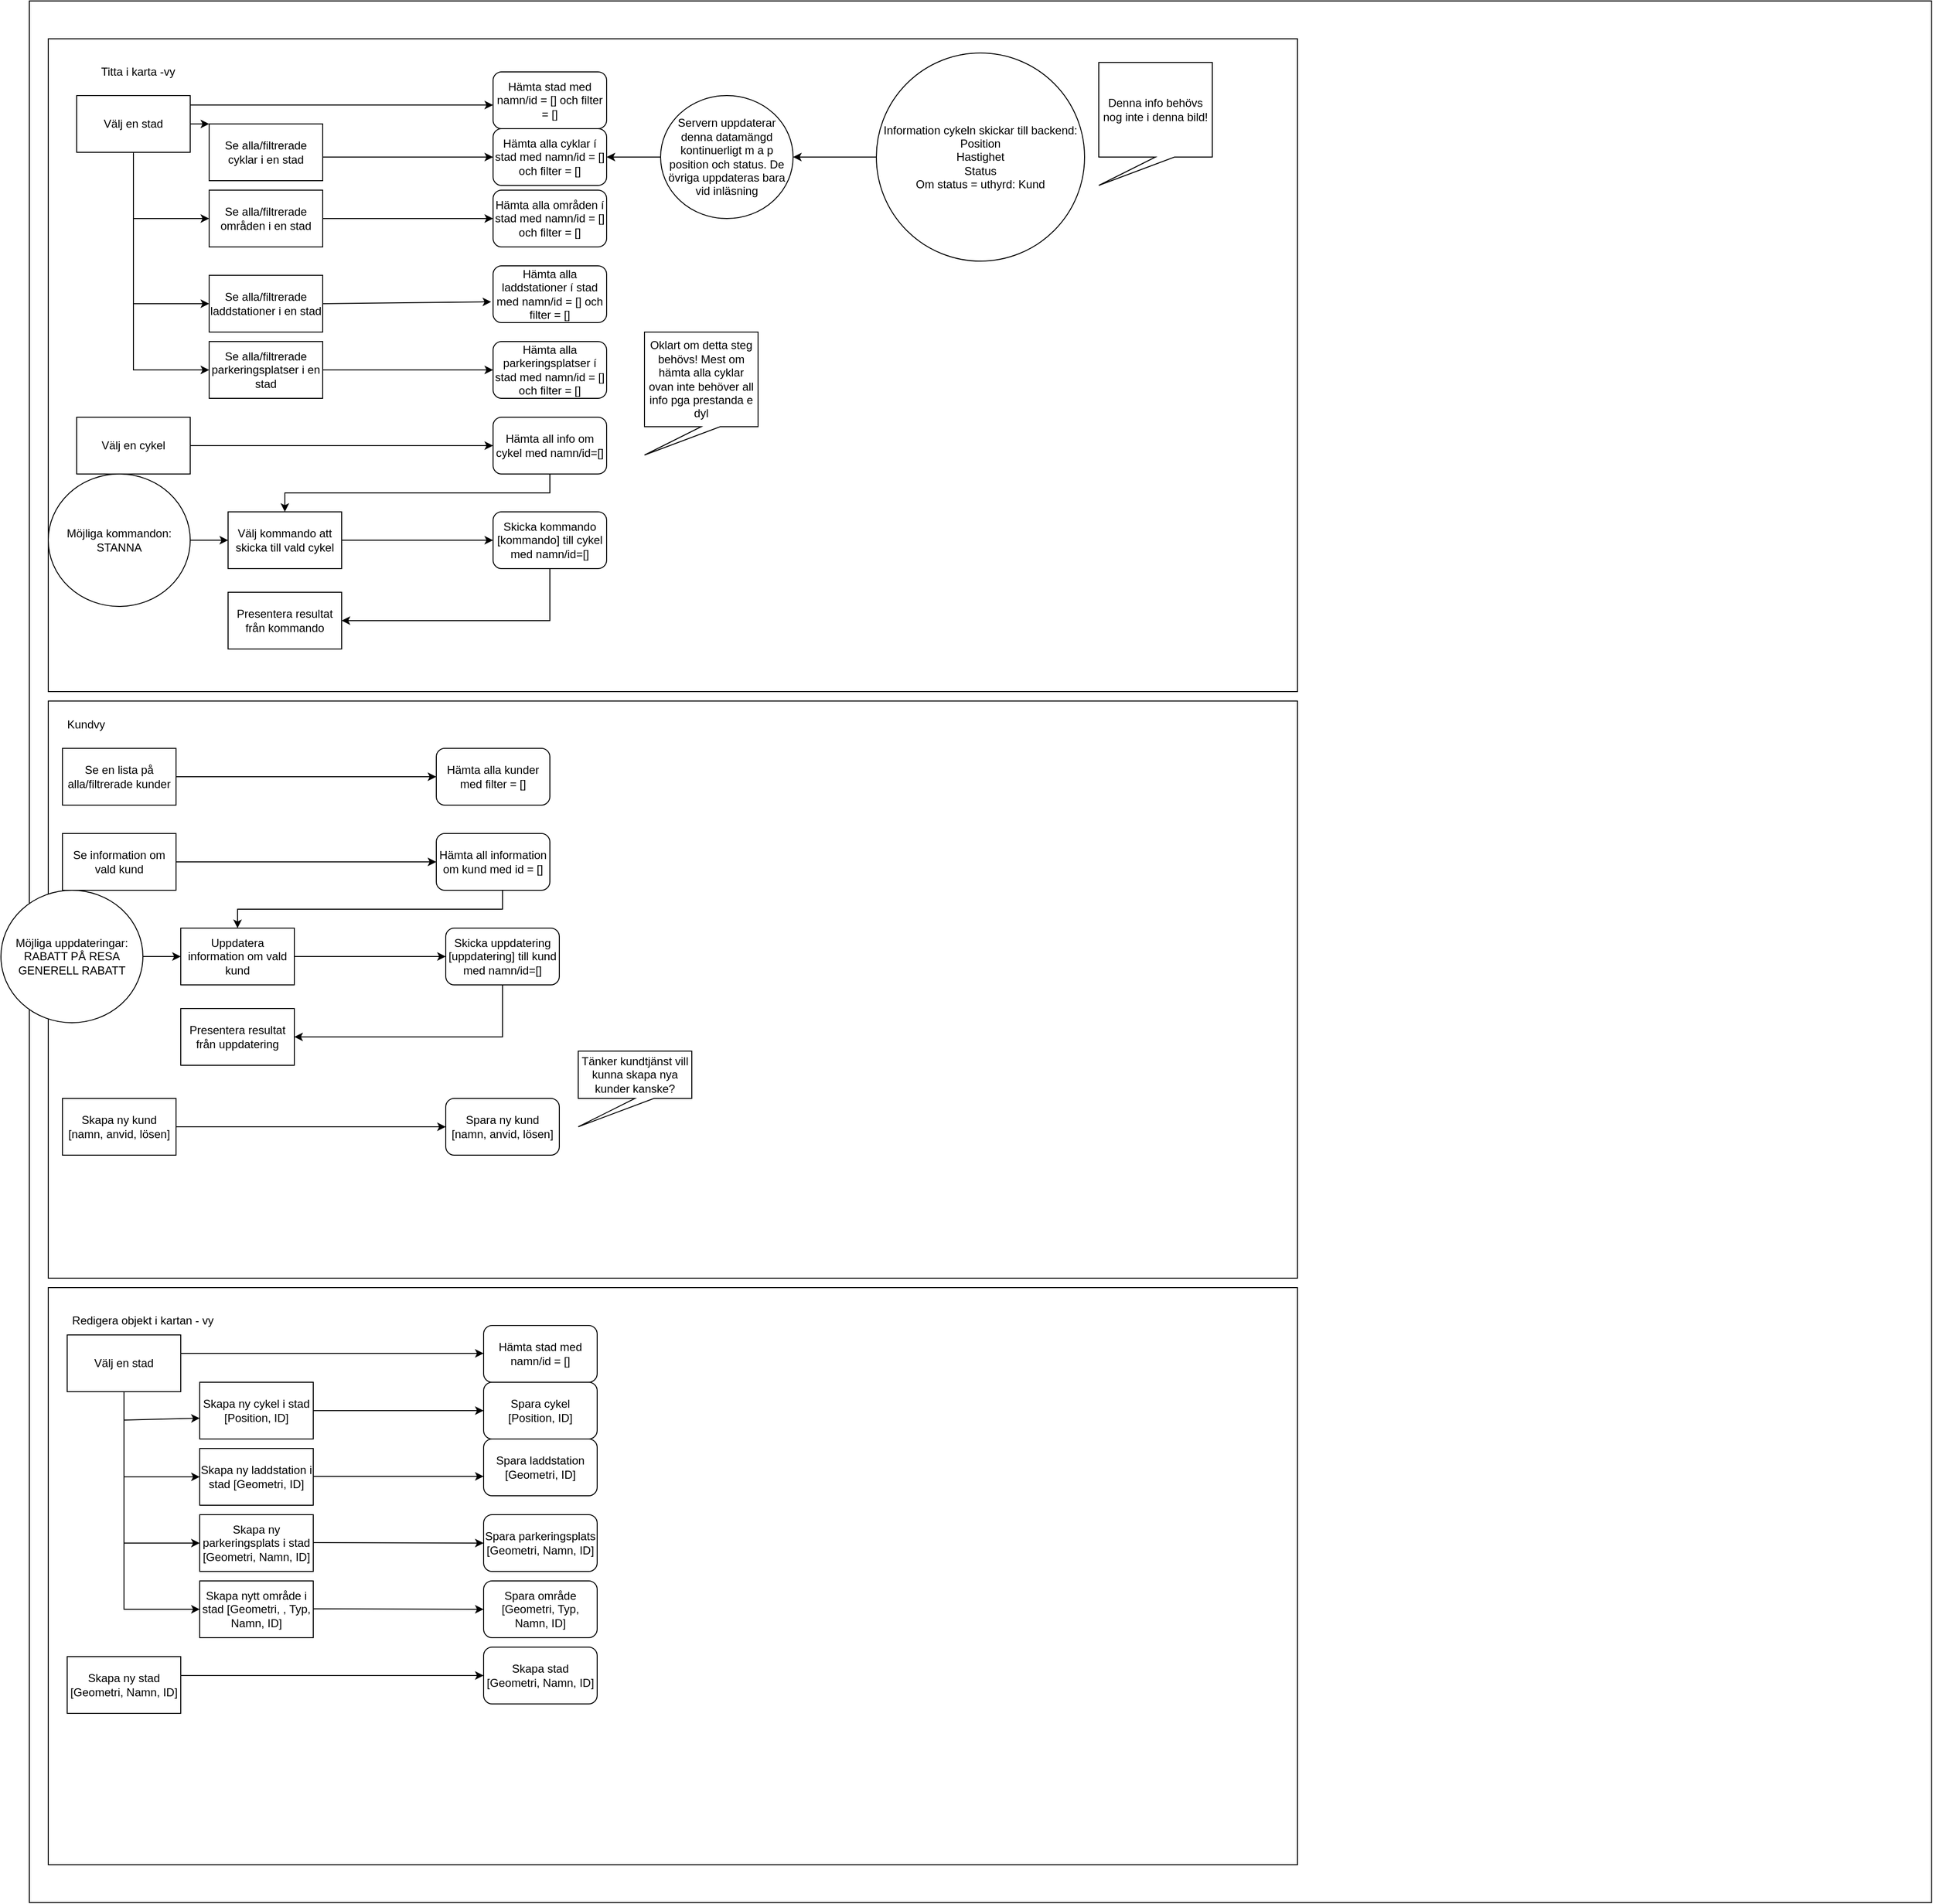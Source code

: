 <mxfile version="20.5.1" type="device"><diagram id="C5RBs43oDa-KdzZeNtuy" name="Page-1"><mxGraphModel dx="2249" dy="1948" grid="1" gridSize="10" guides="1" tooltips="1" connect="1" arrows="1" fold="1" page="1" pageScale="1" pageWidth="827" pageHeight="1169" math="0" shadow="0"><root><mxCell id="WIyWlLk6GJQsqaUBKTNV-0"/><mxCell id="WIyWlLk6GJQsqaUBKTNV-1" parent="WIyWlLk6GJQsqaUBKTNV-0"/><mxCell id="2CMYHc9eaqo3txcD2SGa-0" value="" style="whiteSpace=wrap;html=1;aspect=fixed;" vertex="1" parent="WIyWlLk6GJQsqaUBKTNV-1"><mxGeometry x="20" y="-100" width="2010" height="2010" as="geometry"/></mxCell><mxCell id="2CMYHc9eaqo3txcD2SGa-36" value="" style="rounded=0;whiteSpace=wrap;html=1;" vertex="1" parent="WIyWlLk6GJQsqaUBKTNV-1"><mxGeometry x="40" y="-60" width="1320" height="690" as="geometry"/></mxCell><mxCell id="2CMYHc9eaqo3txcD2SGa-1" value="Titta i karta -vy" style="text;html=1;strokeColor=none;fillColor=none;align=center;verticalAlign=middle;whiteSpace=wrap;rounded=0;" vertex="1" parent="WIyWlLk6GJQsqaUBKTNV-1"><mxGeometry x="40" y="-40" width="190" height="30" as="geometry"/></mxCell><mxCell id="2CMYHc9eaqo3txcD2SGa-2" value="Välj en stad" style="rounded=0;whiteSpace=wrap;html=1;" vertex="1" parent="WIyWlLk6GJQsqaUBKTNV-1"><mxGeometry x="70" width="120" height="60" as="geometry"/></mxCell><mxCell id="2CMYHc9eaqo3txcD2SGa-3" value="Se alla/filtrerade cyklar i en stad" style="rounded=0;whiteSpace=wrap;html=1;" vertex="1" parent="WIyWlLk6GJQsqaUBKTNV-1"><mxGeometry x="210" y="30" width="120" height="60" as="geometry"/></mxCell><mxCell id="2CMYHc9eaqo3txcD2SGa-4" value="" style="endArrow=classic;html=1;rounded=0;exitX=1;exitY=0.5;exitDx=0;exitDy=0;entryX=0;entryY=0;entryDx=0;entryDy=0;" edge="1" parent="WIyWlLk6GJQsqaUBKTNV-1" source="2CMYHc9eaqo3txcD2SGa-2" target="2CMYHc9eaqo3txcD2SGa-3"><mxGeometry width="50" height="50" relative="1" as="geometry"><mxPoint x="160" y="170" as="sourcePoint"/><mxPoint x="210" y="120" as="targetPoint"/></mxGeometry></mxCell><mxCell id="2CMYHc9eaqo3txcD2SGa-5" value="" style="endArrow=classic;html=1;rounded=0;" edge="1" parent="WIyWlLk6GJQsqaUBKTNV-1"><mxGeometry width="50" height="50" relative="1" as="geometry"><mxPoint x="190" y="10" as="sourcePoint"/><mxPoint x="510" y="10" as="targetPoint"/></mxGeometry></mxCell><mxCell id="2CMYHc9eaqo3txcD2SGa-6" value="Hämta stad med namn/id = [] och filter = []" style="rounded=1;whiteSpace=wrap;html=1;" vertex="1" parent="WIyWlLk6GJQsqaUBKTNV-1"><mxGeometry x="510" y="-25" width="120" height="60" as="geometry"/></mxCell><mxCell id="2CMYHc9eaqo3txcD2SGa-7" value="Hämta alla cyklar í stad med namn/id = [] och filter = []" style="rounded=1;whiteSpace=wrap;html=1;" vertex="1" parent="WIyWlLk6GJQsqaUBKTNV-1"><mxGeometry x="510" y="35" width="120" height="60" as="geometry"/></mxCell><mxCell id="2CMYHc9eaqo3txcD2SGa-8" value="" style="endArrow=classic;html=1;rounded=0;entryX=0;entryY=0.5;entryDx=0;entryDy=0;" edge="1" parent="WIyWlLk6GJQsqaUBKTNV-1" target="2CMYHc9eaqo3txcD2SGa-7"><mxGeometry width="50" height="50" relative="1" as="geometry"><mxPoint x="330" y="65" as="sourcePoint"/><mxPoint x="440" y="360" as="targetPoint"/></mxGeometry></mxCell><mxCell id="2CMYHc9eaqo3txcD2SGa-9" value="Se alla/filtrerade laddstationer i en stad" style="rounded=0;whiteSpace=wrap;html=1;" vertex="1" parent="WIyWlLk6GJQsqaUBKTNV-1"><mxGeometry x="210" y="190" width="120" height="60" as="geometry"/></mxCell><mxCell id="2CMYHc9eaqo3txcD2SGa-10" value="" style="endArrow=classic;html=1;rounded=0;exitX=0.5;exitY=1;exitDx=0;exitDy=0;entryX=0;entryY=0.5;entryDx=0;entryDy=0;" edge="1" parent="WIyWlLk6GJQsqaUBKTNV-1" source="2CMYHc9eaqo3txcD2SGa-2" target="2CMYHc9eaqo3txcD2SGa-9"><mxGeometry width="50" height="50" relative="1" as="geometry"><mxPoint x="390" y="410" as="sourcePoint"/><mxPoint x="440" y="360" as="targetPoint"/><Array as="points"><mxPoint x="130" y="220"/></Array></mxGeometry></mxCell><mxCell id="2CMYHc9eaqo3txcD2SGa-11" value="Hämta alla laddstationer í stad med namn/id = [] och filter = []" style="rounded=1;whiteSpace=wrap;html=1;" vertex="1" parent="WIyWlLk6GJQsqaUBKTNV-1"><mxGeometry x="510" y="180" width="120" height="60" as="geometry"/></mxCell><mxCell id="2CMYHc9eaqo3txcD2SGa-12" value="" style="endArrow=classic;html=1;rounded=0;exitX=1;exitY=0.5;exitDx=0;exitDy=0;entryX=-0.017;entryY=0.633;entryDx=0;entryDy=0;entryPerimeter=0;" edge="1" parent="WIyWlLk6GJQsqaUBKTNV-1" source="2CMYHc9eaqo3txcD2SGa-9" target="2CMYHc9eaqo3txcD2SGa-11"><mxGeometry width="50" height="50" relative="1" as="geometry"><mxPoint x="390" y="410" as="sourcePoint"/><mxPoint x="440" y="360" as="targetPoint"/></mxGeometry></mxCell><mxCell id="2CMYHc9eaqo3txcD2SGa-13" value="Se alla/filtrerade parkeringsplatser i en stad" style="rounded=0;whiteSpace=wrap;html=1;" vertex="1" parent="WIyWlLk6GJQsqaUBKTNV-1"><mxGeometry x="210" y="260" width="120" height="60" as="geometry"/></mxCell><mxCell id="2CMYHc9eaqo3txcD2SGa-14" value="" style="endArrow=classic;html=1;rounded=0;entryX=0;entryY=0.5;entryDx=0;entryDy=0;" edge="1" parent="WIyWlLk6GJQsqaUBKTNV-1" target="2CMYHc9eaqo3txcD2SGa-13"><mxGeometry width="50" height="50" relative="1" as="geometry"><mxPoint x="130" y="220" as="sourcePoint"/><mxPoint x="440" y="350" as="targetPoint"/><Array as="points"><mxPoint x="130" y="290"/></Array></mxGeometry></mxCell><mxCell id="2CMYHc9eaqo3txcD2SGa-15" value="Hämta alla parkeringsplatser í stad med namn/id = [] och filter = []" style="rounded=1;whiteSpace=wrap;html=1;" vertex="1" parent="WIyWlLk6GJQsqaUBKTNV-1"><mxGeometry x="510" y="260" width="120" height="60" as="geometry"/></mxCell><mxCell id="2CMYHc9eaqo3txcD2SGa-16" value="" style="endArrow=classic;html=1;rounded=0;exitX=1;exitY=0.5;exitDx=0;exitDy=0;entryX=0;entryY=0.5;entryDx=0;entryDy=0;" edge="1" parent="WIyWlLk6GJQsqaUBKTNV-1" source="2CMYHc9eaqo3txcD2SGa-13" target="2CMYHc9eaqo3txcD2SGa-15"><mxGeometry width="50" height="50" relative="1" as="geometry"><mxPoint x="390" y="400" as="sourcePoint"/><mxPoint x="440" y="350" as="targetPoint"/></mxGeometry></mxCell><mxCell id="2CMYHc9eaqo3txcD2SGa-17" value="Välj en cykel" style="rounded=0;whiteSpace=wrap;html=1;" vertex="1" parent="WIyWlLk6GJQsqaUBKTNV-1"><mxGeometry x="70" y="340" width="120" height="60" as="geometry"/></mxCell><mxCell id="2CMYHc9eaqo3txcD2SGa-20" value="Hämta all info om cykel med namn/id=[]" style="rounded=1;whiteSpace=wrap;html=1;" vertex="1" parent="WIyWlLk6GJQsqaUBKTNV-1"><mxGeometry x="510" y="340" width="120" height="60" as="geometry"/></mxCell><mxCell id="2CMYHc9eaqo3txcD2SGa-21" value="" style="endArrow=classic;html=1;rounded=0;exitX=1;exitY=0.5;exitDx=0;exitDy=0;entryX=0;entryY=0.5;entryDx=0;entryDy=0;" edge="1" parent="WIyWlLk6GJQsqaUBKTNV-1" source="2CMYHc9eaqo3txcD2SGa-17" target="2CMYHc9eaqo3txcD2SGa-20"><mxGeometry width="50" height="50" relative="1" as="geometry"><mxPoint x="390" y="520" as="sourcePoint"/><mxPoint x="440" y="470" as="targetPoint"/></mxGeometry></mxCell><mxCell id="2CMYHc9eaqo3txcD2SGa-22" value="Välj kommando att skicka till vald cykel" style="rounded=0;whiteSpace=wrap;html=1;" vertex="1" parent="WIyWlLk6GJQsqaUBKTNV-1"><mxGeometry x="230" y="440" width="120" height="60" as="geometry"/></mxCell><mxCell id="2CMYHc9eaqo3txcD2SGa-23" value="" style="endArrow=classic;html=1;rounded=0;exitX=0.5;exitY=1;exitDx=0;exitDy=0;entryX=0.5;entryY=0;entryDx=0;entryDy=0;" edge="1" parent="WIyWlLk6GJQsqaUBKTNV-1" source="2CMYHc9eaqo3txcD2SGa-20" target="2CMYHc9eaqo3txcD2SGa-22"><mxGeometry width="50" height="50" relative="1" as="geometry"><mxPoint x="390" y="510" as="sourcePoint"/><mxPoint x="440" y="460" as="targetPoint"/><Array as="points"><mxPoint x="570" y="420"/><mxPoint x="290" y="420"/></Array></mxGeometry></mxCell><mxCell id="2CMYHc9eaqo3txcD2SGa-24" value="Oklart om detta steg behövs! Mest om hämta alla cyklar ovan inte behöver all info pga prestanda e dyl" style="shape=callout;whiteSpace=wrap;html=1;perimeter=calloutPerimeter;position2=0;" vertex="1" parent="WIyWlLk6GJQsqaUBKTNV-1"><mxGeometry x="670" y="250" width="120" height="130" as="geometry"/></mxCell><mxCell id="2CMYHc9eaqo3txcD2SGa-25" value="Skicka kommando [kommando] till cykel med namn/id=[]" style="rounded=1;whiteSpace=wrap;html=1;" vertex="1" parent="WIyWlLk6GJQsqaUBKTNV-1"><mxGeometry x="510" y="440" width="120" height="60" as="geometry"/></mxCell><mxCell id="2CMYHc9eaqo3txcD2SGa-26" value="" style="endArrow=classic;html=1;rounded=0;exitX=1;exitY=0.5;exitDx=0;exitDy=0;entryX=0;entryY=0.5;entryDx=0;entryDy=0;" edge="1" parent="WIyWlLk6GJQsqaUBKTNV-1" source="2CMYHc9eaqo3txcD2SGa-22" target="2CMYHc9eaqo3txcD2SGa-25"><mxGeometry width="50" height="50" relative="1" as="geometry"><mxPoint x="390" y="480" as="sourcePoint"/><mxPoint x="440" y="430" as="targetPoint"/></mxGeometry></mxCell><mxCell id="2CMYHc9eaqo3txcD2SGa-27" value="Presentera resultat från kommando" style="rounded=0;whiteSpace=wrap;html=1;" vertex="1" parent="WIyWlLk6GJQsqaUBKTNV-1"><mxGeometry x="230" y="525" width="120" height="60" as="geometry"/></mxCell><mxCell id="2CMYHc9eaqo3txcD2SGa-28" value="" style="endArrow=classic;html=1;rounded=0;exitX=0.5;exitY=1;exitDx=0;exitDy=0;entryX=1;entryY=0.5;entryDx=0;entryDy=0;" edge="1" parent="WIyWlLk6GJQsqaUBKTNV-1" source="2CMYHc9eaqo3txcD2SGa-25" target="2CMYHc9eaqo3txcD2SGa-27"><mxGeometry width="50" height="50" relative="1" as="geometry"><mxPoint x="390" y="460" as="sourcePoint"/><mxPoint x="440" y="410" as="targetPoint"/><Array as="points"><mxPoint x="570" y="555"/></Array></mxGeometry></mxCell><mxCell id="2CMYHc9eaqo3txcD2SGa-29" value="Servern uppdaterar denna datamängd kontinuerligt m a p position och status. De övriga uppdateras bara vid inläsning" style="ellipse;whiteSpace=wrap;html=1;" vertex="1" parent="WIyWlLk6GJQsqaUBKTNV-1"><mxGeometry x="687" width="140" height="130" as="geometry"/></mxCell><mxCell id="2CMYHc9eaqo3txcD2SGa-30" value="" style="endArrow=classic;html=1;rounded=0;exitX=0;exitY=0.5;exitDx=0;exitDy=0;entryX=1;entryY=0.5;entryDx=0;entryDy=0;" edge="1" parent="WIyWlLk6GJQsqaUBKTNV-1" source="2CMYHc9eaqo3txcD2SGa-29" target="2CMYHc9eaqo3txcD2SGa-7"><mxGeometry width="50" height="50" relative="1" as="geometry"><mxPoint x="390" y="430" as="sourcePoint"/><mxPoint x="440" y="380" as="targetPoint"/></mxGeometry></mxCell><mxCell id="2CMYHc9eaqo3txcD2SGa-52" value="" style="edgeStyle=orthogonalEdgeStyle;rounded=0;orthogonalLoop=1;jettySize=auto;html=1;" edge="1" parent="WIyWlLk6GJQsqaUBKTNV-1" source="2CMYHc9eaqo3txcD2SGa-31"><mxGeometry relative="1" as="geometry"><mxPoint x="230" y="470" as="targetPoint"/></mxGeometry></mxCell><mxCell id="2CMYHc9eaqo3txcD2SGa-31" value="Möjliga kommandon:&lt;br&gt;STANNA" style="ellipse;whiteSpace=wrap;html=1;" vertex="1" parent="WIyWlLk6GJQsqaUBKTNV-1"><mxGeometry x="40" y="400" width="150" height="140" as="geometry"/></mxCell><mxCell id="2CMYHc9eaqo3txcD2SGa-33" value="Information cykeln skickar till backend:&lt;br&gt;Position&lt;br&gt;Hastighet&lt;br&gt;Status&lt;br&gt;Om status = uthyrd: Kund" style="ellipse;whiteSpace=wrap;html=1;" vertex="1" parent="WIyWlLk6GJQsqaUBKTNV-1"><mxGeometry x="915" y="-45" width="220" height="220" as="geometry"/></mxCell><mxCell id="2CMYHc9eaqo3txcD2SGa-34" value="" style="endArrow=classic;html=1;rounded=0;exitX=0;exitY=0.5;exitDx=0;exitDy=0;entryX=1;entryY=0.5;entryDx=0;entryDy=0;" edge="1" parent="WIyWlLk6GJQsqaUBKTNV-1" source="2CMYHc9eaqo3txcD2SGa-33" target="2CMYHc9eaqo3txcD2SGa-29"><mxGeometry width="50" height="50" relative="1" as="geometry"><mxPoint x="460" y="380" as="sourcePoint"/><mxPoint x="510" y="330" as="targetPoint"/></mxGeometry></mxCell><mxCell id="2CMYHc9eaqo3txcD2SGa-35" value="Denna info behövs nog inte i denna bild!" style="shape=callout;whiteSpace=wrap;html=1;perimeter=calloutPerimeter;position2=0;" vertex="1" parent="WIyWlLk6GJQsqaUBKTNV-1"><mxGeometry x="1150" y="-35" width="120" height="130" as="geometry"/></mxCell><mxCell id="2CMYHc9eaqo3txcD2SGa-37" value="" style="rounded=0;whiteSpace=wrap;html=1;" vertex="1" parent="WIyWlLk6GJQsqaUBKTNV-1"><mxGeometry x="40" y="640" width="1320" height="610" as="geometry"/></mxCell><mxCell id="2CMYHc9eaqo3txcD2SGa-38" value="Kundvy" style="text;html=1;strokeColor=none;fillColor=none;align=center;verticalAlign=middle;whiteSpace=wrap;rounded=0;" vertex="1" parent="WIyWlLk6GJQsqaUBKTNV-1"><mxGeometry x="50" y="650" width="60" height="30" as="geometry"/></mxCell><mxCell id="2CMYHc9eaqo3txcD2SGa-39" value="Se en lista på alla/filtrerade kunder" style="rounded=0;whiteSpace=wrap;html=1;" vertex="1" parent="WIyWlLk6GJQsqaUBKTNV-1"><mxGeometry x="55" y="690" width="120" height="60" as="geometry"/></mxCell><mxCell id="2CMYHc9eaqo3txcD2SGa-40" value="Hämta alla kunder med filter = []" style="rounded=1;whiteSpace=wrap;html=1;" vertex="1" parent="WIyWlLk6GJQsqaUBKTNV-1"><mxGeometry x="450" y="690" width="120" height="60" as="geometry"/></mxCell><mxCell id="2CMYHc9eaqo3txcD2SGa-41" value="" style="endArrow=classic;html=1;rounded=0;exitX=1;exitY=0.5;exitDx=0;exitDy=0;entryX=0;entryY=0.5;entryDx=0;entryDy=0;" edge="1" parent="WIyWlLk6GJQsqaUBKTNV-1" source="2CMYHc9eaqo3txcD2SGa-39" target="2CMYHc9eaqo3txcD2SGa-40"><mxGeometry width="50" height="50" relative="1" as="geometry"><mxPoint x="620" y="520" as="sourcePoint"/><mxPoint x="670" y="470" as="targetPoint"/></mxGeometry></mxCell><mxCell id="2CMYHc9eaqo3txcD2SGa-42" value="Se information om vald kund" style="rounded=0;whiteSpace=wrap;html=1;" vertex="1" parent="WIyWlLk6GJQsqaUBKTNV-1"><mxGeometry x="55" y="780" width="120" height="60" as="geometry"/></mxCell><mxCell id="2CMYHc9eaqo3txcD2SGa-43" value="Hämta all information om kund med id = []" style="rounded=1;whiteSpace=wrap;html=1;" vertex="1" parent="WIyWlLk6GJQsqaUBKTNV-1"><mxGeometry x="450" y="780" width="120" height="60" as="geometry"/></mxCell><mxCell id="2CMYHc9eaqo3txcD2SGa-44" value="" style="endArrow=classic;html=1;rounded=0;exitX=1;exitY=0.5;exitDx=0;exitDy=0;entryX=0;entryY=0.5;entryDx=0;entryDy=0;" edge="1" parent="WIyWlLk6GJQsqaUBKTNV-1" source="2CMYHc9eaqo3txcD2SGa-42" target="2CMYHc9eaqo3txcD2SGa-43"><mxGeometry width="50" height="50" relative="1" as="geometry"><mxPoint x="620" y="610" as="sourcePoint"/><mxPoint x="670" y="560" as="targetPoint"/></mxGeometry></mxCell><mxCell id="2CMYHc9eaqo3txcD2SGa-45" value="Uppdatera information om vald kund" style="rounded=0;whiteSpace=wrap;html=1;" vertex="1" parent="WIyWlLk6GJQsqaUBKTNV-1"><mxGeometry x="180" y="880" width="120" height="60" as="geometry"/></mxCell><mxCell id="2CMYHc9eaqo3txcD2SGa-46" value="" style="endArrow=classic;html=1;rounded=0;exitX=0.5;exitY=1;exitDx=0;exitDy=0;entryX=0.5;entryY=0;entryDx=0;entryDy=0;" edge="1" parent="WIyWlLk6GJQsqaUBKTNV-1" target="2CMYHc9eaqo3txcD2SGa-45"><mxGeometry width="50" height="50" relative="1" as="geometry"><mxPoint x="520" y="840" as="sourcePoint"/><mxPoint x="390" y="900" as="targetPoint"/><Array as="points"><mxPoint x="520" y="860"/><mxPoint x="240" y="860"/></Array></mxGeometry></mxCell><mxCell id="2CMYHc9eaqo3txcD2SGa-47" value="Skicka uppdatering [uppdatering] till kund med namn/id=[]" style="rounded=1;whiteSpace=wrap;html=1;" vertex="1" parent="WIyWlLk6GJQsqaUBKTNV-1"><mxGeometry x="460" y="880" width="120" height="60" as="geometry"/></mxCell><mxCell id="2CMYHc9eaqo3txcD2SGa-48" value="" style="endArrow=classic;html=1;rounded=0;exitX=1;exitY=0.5;exitDx=0;exitDy=0;entryX=0;entryY=0.5;entryDx=0;entryDy=0;" edge="1" parent="WIyWlLk6GJQsqaUBKTNV-1" source="2CMYHc9eaqo3txcD2SGa-45" target="2CMYHc9eaqo3txcD2SGa-47"><mxGeometry width="50" height="50" relative="1" as="geometry"><mxPoint x="340" y="920" as="sourcePoint"/><mxPoint x="390" y="870" as="targetPoint"/></mxGeometry></mxCell><mxCell id="2CMYHc9eaqo3txcD2SGa-49" value="Presentera resultat från uppdatering" style="rounded=0;whiteSpace=wrap;html=1;" vertex="1" parent="WIyWlLk6GJQsqaUBKTNV-1"><mxGeometry x="180" y="965" width="120" height="60" as="geometry"/></mxCell><mxCell id="2CMYHc9eaqo3txcD2SGa-50" value="" style="endArrow=classic;html=1;rounded=0;exitX=0.5;exitY=1;exitDx=0;exitDy=0;entryX=1;entryY=0.5;entryDx=0;entryDy=0;" edge="1" parent="WIyWlLk6GJQsqaUBKTNV-1" source="2CMYHc9eaqo3txcD2SGa-47" target="2CMYHc9eaqo3txcD2SGa-49"><mxGeometry width="50" height="50" relative="1" as="geometry"><mxPoint x="340" y="900" as="sourcePoint"/><mxPoint x="390" y="850" as="targetPoint"/><Array as="points"><mxPoint x="520" y="995"/></Array></mxGeometry></mxCell><mxCell id="2CMYHc9eaqo3txcD2SGa-53" value="Möjliga uppdateringar:&lt;br&gt;RABATT PÅ RESA&lt;br&gt;GENERELL RABATT" style="ellipse;whiteSpace=wrap;html=1;" vertex="1" parent="WIyWlLk6GJQsqaUBKTNV-1"><mxGeometry x="-10" y="840" width="150" height="140" as="geometry"/></mxCell><mxCell id="2CMYHc9eaqo3txcD2SGa-54" value="" style="endArrow=classic;html=1;rounded=0;exitX=1;exitY=0.5;exitDx=0;exitDy=0;entryX=0;entryY=0.5;entryDx=0;entryDy=0;" edge="1" parent="WIyWlLk6GJQsqaUBKTNV-1" source="2CMYHc9eaqo3txcD2SGa-53"><mxGeometry width="50" height="50" relative="1" as="geometry"><mxPoint x="340" y="870" as="sourcePoint"/><mxPoint x="180" y="910" as="targetPoint"/></mxGeometry></mxCell><mxCell id="2CMYHc9eaqo3txcD2SGa-55" value="" style="rounded=0;whiteSpace=wrap;html=1;" vertex="1" parent="WIyWlLk6GJQsqaUBKTNV-1"><mxGeometry x="40" y="1260" width="1320" height="610" as="geometry"/></mxCell><mxCell id="2CMYHc9eaqo3txcD2SGa-56" value="Redigera objekt i kartan - vy" style="text;html=1;strokeColor=none;fillColor=none;align=center;verticalAlign=middle;whiteSpace=wrap;rounded=0;" vertex="1" parent="WIyWlLk6GJQsqaUBKTNV-1"><mxGeometry x="-10" y="1280" width="300" height="30" as="geometry"/></mxCell><mxCell id="2CMYHc9eaqo3txcD2SGa-66" value="Välj en stad" style="rounded=0;whiteSpace=wrap;html=1;" vertex="1" parent="WIyWlLk6GJQsqaUBKTNV-1"><mxGeometry x="60" y="1310" width="120" height="60" as="geometry"/></mxCell><mxCell id="2CMYHc9eaqo3txcD2SGa-67" value="Skapa ny cykel i stad [Position, ID]" style="rounded=0;whiteSpace=wrap;html=1;" vertex="1" parent="WIyWlLk6GJQsqaUBKTNV-1"><mxGeometry x="200" y="1360" width="120" height="60" as="geometry"/></mxCell><mxCell id="2CMYHc9eaqo3txcD2SGa-68" value="" style="endArrow=classic;html=1;rounded=0;" edge="1" parent="WIyWlLk6GJQsqaUBKTNV-1"><mxGeometry width="50" height="50" relative="1" as="geometry"><mxPoint x="180" y="1329.5" as="sourcePoint"/><mxPoint x="500" y="1329.5" as="targetPoint"/></mxGeometry></mxCell><mxCell id="2CMYHc9eaqo3txcD2SGa-69" value="Skapa ny laddstation i stad [Geometri, ID]" style="rounded=0;whiteSpace=wrap;html=1;" vertex="1" parent="WIyWlLk6GJQsqaUBKTNV-1"><mxGeometry x="200" y="1430" width="120" height="60" as="geometry"/></mxCell><mxCell id="2CMYHc9eaqo3txcD2SGa-70" value="" style="endArrow=classic;html=1;rounded=0;exitX=0.5;exitY=1;exitDx=0;exitDy=0;entryX=0;entryY=0.5;entryDx=0;entryDy=0;" edge="1" parent="WIyWlLk6GJQsqaUBKTNV-1" source="2CMYHc9eaqo3txcD2SGa-66" target="2CMYHc9eaqo3txcD2SGa-69"><mxGeometry width="50" height="50" relative="1" as="geometry"><mxPoint x="380" y="1650" as="sourcePoint"/><mxPoint x="430" y="1600" as="targetPoint"/><Array as="points"><mxPoint x="120" y="1460"/></Array></mxGeometry></mxCell><mxCell id="2CMYHc9eaqo3txcD2SGa-71" value="Skapa ny parkeringsplats i stad [Geometri, Namn, ID]" style="rounded=0;whiteSpace=wrap;html=1;" vertex="1" parent="WIyWlLk6GJQsqaUBKTNV-1"><mxGeometry x="200" y="1500" width="120" height="60" as="geometry"/></mxCell><mxCell id="2CMYHc9eaqo3txcD2SGa-72" value="" style="endArrow=classic;html=1;rounded=0;entryX=0;entryY=0.5;entryDx=0;entryDy=0;" edge="1" parent="WIyWlLk6GJQsqaUBKTNV-1" target="2CMYHc9eaqo3txcD2SGa-71"><mxGeometry width="50" height="50" relative="1" as="geometry"><mxPoint x="120" y="1460" as="sourcePoint"/><mxPoint x="430" y="1590" as="targetPoint"/><Array as="points"><mxPoint x="120" y="1530"/></Array></mxGeometry></mxCell><mxCell id="2CMYHc9eaqo3txcD2SGa-73" value="Skapa ny stad&lt;br&gt;[Geometri, Namn, ID]" style="rounded=0;whiteSpace=wrap;html=1;" vertex="1" parent="WIyWlLk6GJQsqaUBKTNV-1"><mxGeometry x="60" y="1650" width="120" height="60" as="geometry"/></mxCell><mxCell id="2CMYHc9eaqo3txcD2SGa-74" value="" style="endArrow=classic;html=1;rounded=0;" edge="1" parent="WIyWlLk6GJQsqaUBKTNV-1"><mxGeometry width="50" height="50" relative="1" as="geometry"><mxPoint x="180" y="1670" as="sourcePoint"/><mxPoint x="500" y="1670" as="targetPoint"/></mxGeometry></mxCell><mxCell id="2CMYHc9eaqo3txcD2SGa-76" value="Hämta stad med namn/id = []" style="rounded=1;whiteSpace=wrap;html=1;" vertex="1" parent="WIyWlLk6GJQsqaUBKTNV-1"><mxGeometry x="500" y="1300" width="120" height="60" as="geometry"/></mxCell><mxCell id="2CMYHc9eaqo3txcD2SGa-77" value="Skapa stad [Geometri, Namn, ID]" style="rounded=1;whiteSpace=wrap;html=1;" vertex="1" parent="WIyWlLk6GJQsqaUBKTNV-1"><mxGeometry x="500" y="1640" width="120" height="60" as="geometry"/></mxCell><mxCell id="2CMYHc9eaqo3txcD2SGa-78" value="" style="endArrow=classic;html=1;rounded=0;entryX=0;entryY=0.633;entryDx=0;entryDy=0;entryPerimeter=0;" edge="1" parent="WIyWlLk6GJQsqaUBKTNV-1" target="2CMYHc9eaqo3txcD2SGa-67"><mxGeometry width="50" height="50" relative="1" as="geometry"><mxPoint x="120" y="1400" as="sourcePoint"/><mxPoint x="670" y="1450" as="targetPoint"/></mxGeometry></mxCell><mxCell id="2CMYHc9eaqo3txcD2SGa-81" value="Se alla/filtrerade&lt;br&gt;områden i en stad" style="rounded=0;whiteSpace=wrap;html=1;" vertex="1" parent="WIyWlLk6GJQsqaUBKTNV-1"><mxGeometry x="210" y="100" width="120" height="60" as="geometry"/></mxCell><mxCell id="2CMYHc9eaqo3txcD2SGa-82" value="" style="endArrow=classic;html=1;rounded=0;entryX=0;entryY=0.5;entryDx=0;entryDy=0;" edge="1" parent="WIyWlLk6GJQsqaUBKTNV-1" target="2CMYHc9eaqo3txcD2SGa-81"><mxGeometry width="50" height="50" relative="1" as="geometry"><mxPoint x="130" y="130" as="sourcePoint"/><mxPoint x="670" y="150" as="targetPoint"/></mxGeometry></mxCell><mxCell id="2CMYHc9eaqo3txcD2SGa-83" value="Hämta alla områden í stad med namn/id = [] och filter = []" style="rounded=1;whiteSpace=wrap;html=1;" vertex="1" parent="WIyWlLk6GJQsqaUBKTNV-1"><mxGeometry x="510" y="100" width="120" height="60" as="geometry"/></mxCell><mxCell id="2CMYHc9eaqo3txcD2SGa-84" value="" style="endArrow=classic;html=1;rounded=0;exitX=1;exitY=0.5;exitDx=0;exitDy=0;entryX=0;entryY=0.5;entryDx=0;entryDy=0;" edge="1" parent="WIyWlLk6GJQsqaUBKTNV-1" source="2CMYHc9eaqo3txcD2SGa-81" target="2CMYHc9eaqo3txcD2SGa-83"><mxGeometry width="50" height="50" relative="1" as="geometry"><mxPoint x="620" y="200" as="sourcePoint"/><mxPoint x="670" y="150" as="targetPoint"/></mxGeometry></mxCell><mxCell id="2CMYHc9eaqo3txcD2SGa-85" value="Skapa nytt område i stad [Geometri, , Typ, Namn, ID]" style="rounded=0;whiteSpace=wrap;html=1;" vertex="1" parent="WIyWlLk6GJQsqaUBKTNV-1"><mxGeometry x="200" y="1570" width="120" height="60" as="geometry"/></mxCell><mxCell id="2CMYHc9eaqo3txcD2SGa-86" value="" style="endArrow=classic;html=1;rounded=0;entryX=0;entryY=0.5;entryDx=0;entryDy=0;" edge="1" parent="WIyWlLk6GJQsqaUBKTNV-1" target="2CMYHc9eaqo3txcD2SGa-85"><mxGeometry width="50" height="50" relative="1" as="geometry"><mxPoint x="120" y="1530" as="sourcePoint"/><mxPoint x="670" y="1550" as="targetPoint"/><Array as="points"><mxPoint x="120" y="1600"/></Array></mxGeometry></mxCell><mxCell id="2CMYHc9eaqo3txcD2SGa-87" value="Spara cykel &lt;br&gt;[Position, ID]" style="rounded=1;whiteSpace=wrap;html=1;" vertex="1" parent="WIyWlLk6GJQsqaUBKTNV-1"><mxGeometry x="500" y="1360" width="120" height="60" as="geometry"/></mxCell><mxCell id="2CMYHc9eaqo3txcD2SGa-88" value="Spara laddstation&lt;br&gt;[Geometri, ID]" style="rounded=1;whiteSpace=wrap;html=1;" vertex="1" parent="WIyWlLk6GJQsqaUBKTNV-1"><mxGeometry x="500" y="1420" width="120" height="60" as="geometry"/></mxCell><mxCell id="2CMYHc9eaqo3txcD2SGa-89" value="Spara parkeringsplats&lt;br&gt;[Geometri, Namn, ID]" style="rounded=1;whiteSpace=wrap;html=1;" vertex="1" parent="WIyWlLk6GJQsqaUBKTNV-1"><mxGeometry x="500" y="1500" width="120" height="60" as="geometry"/></mxCell><mxCell id="2CMYHc9eaqo3txcD2SGa-90" value="Spara område [Geometri, Typ, Namn, ID]" style="rounded=1;whiteSpace=wrap;html=1;" vertex="1" parent="WIyWlLk6GJQsqaUBKTNV-1"><mxGeometry x="500" y="1570" width="120" height="60" as="geometry"/></mxCell><mxCell id="2CMYHc9eaqo3txcD2SGa-91" value="" style="endArrow=classic;html=1;rounded=0;exitX=1;exitY=0.5;exitDx=0;exitDy=0;entryX=0;entryY=0.5;entryDx=0;entryDy=0;" edge="1" parent="WIyWlLk6GJQsqaUBKTNV-1" source="2CMYHc9eaqo3txcD2SGa-67" target="2CMYHc9eaqo3txcD2SGa-87"><mxGeometry width="50" height="50" relative="1" as="geometry"><mxPoint x="620" y="1600" as="sourcePoint"/><mxPoint x="670" y="1550" as="targetPoint"/></mxGeometry></mxCell><mxCell id="2CMYHc9eaqo3txcD2SGa-92" value="" style="endArrow=classic;html=1;rounded=0;exitX=1;exitY=0.5;exitDx=0;exitDy=0;entryX=0;entryY=0.5;entryDx=0;entryDy=0;" edge="1" parent="WIyWlLk6GJQsqaUBKTNV-1"><mxGeometry width="50" height="50" relative="1" as="geometry"><mxPoint x="320" y="1459.5" as="sourcePoint"/><mxPoint x="500" y="1459.5" as="targetPoint"/></mxGeometry></mxCell><mxCell id="2CMYHc9eaqo3txcD2SGa-93" value="" style="endArrow=classic;html=1;rounded=0;exitX=1;exitY=0.5;exitDx=0;exitDy=0;entryX=0;entryY=0.5;entryDx=0;entryDy=0;" edge="1" parent="WIyWlLk6GJQsqaUBKTNV-1" target="2CMYHc9eaqo3txcD2SGa-89"><mxGeometry width="50" height="50" relative="1" as="geometry"><mxPoint x="320" y="1529.5" as="sourcePoint"/><mxPoint x="490" y="1530" as="targetPoint"/></mxGeometry></mxCell><mxCell id="2CMYHc9eaqo3txcD2SGa-94" value="" style="endArrow=classic;html=1;rounded=0;exitX=1;exitY=0.5;exitDx=0;exitDy=0;entryX=0;entryY=0.5;entryDx=0;entryDy=0;" edge="1" parent="WIyWlLk6GJQsqaUBKTNV-1" target="2CMYHc9eaqo3txcD2SGa-90"><mxGeometry width="50" height="50" relative="1" as="geometry"><mxPoint x="320" y="1599.5" as="sourcePoint"/><mxPoint x="490" y="1600" as="targetPoint"/></mxGeometry></mxCell><mxCell id="2CMYHc9eaqo3txcD2SGa-95" value="Skapa ny kund [namn, anvid, lösen]" style="rounded=0;whiteSpace=wrap;html=1;" vertex="1" parent="WIyWlLk6GJQsqaUBKTNV-1"><mxGeometry x="55" y="1060" width="120" height="60" as="geometry"/></mxCell><mxCell id="2CMYHc9eaqo3txcD2SGa-96" value="Spara ny kund &lt;br&gt;[namn, anvid, lösen]" style="rounded=1;whiteSpace=wrap;html=1;" vertex="1" parent="WIyWlLk6GJQsqaUBKTNV-1"><mxGeometry x="460" y="1060" width="120" height="60" as="geometry"/></mxCell><mxCell id="2CMYHc9eaqo3txcD2SGa-97" value="" style="endArrow=classic;html=1;rounded=0;exitX=1;exitY=0.5;exitDx=0;exitDy=0;entryX=0;entryY=0.5;entryDx=0;entryDy=0;" edge="1" parent="WIyWlLk6GJQsqaUBKTNV-1" source="2CMYHc9eaqo3txcD2SGa-95" target="2CMYHc9eaqo3txcD2SGa-96"><mxGeometry width="50" height="50" relative="1" as="geometry"><mxPoint x="620" y="1100" as="sourcePoint"/><mxPoint x="670" y="1050" as="targetPoint"/></mxGeometry></mxCell><mxCell id="2CMYHc9eaqo3txcD2SGa-98" value="Tänker kundtjänst vill kunna skapa nya kunder kanske?" style="shape=callout;whiteSpace=wrap;html=1;perimeter=calloutPerimeter;position2=0;" vertex="1" parent="WIyWlLk6GJQsqaUBKTNV-1"><mxGeometry x="600" y="1010" width="120" height="80" as="geometry"/></mxCell></root></mxGraphModel></diagram></mxfile>